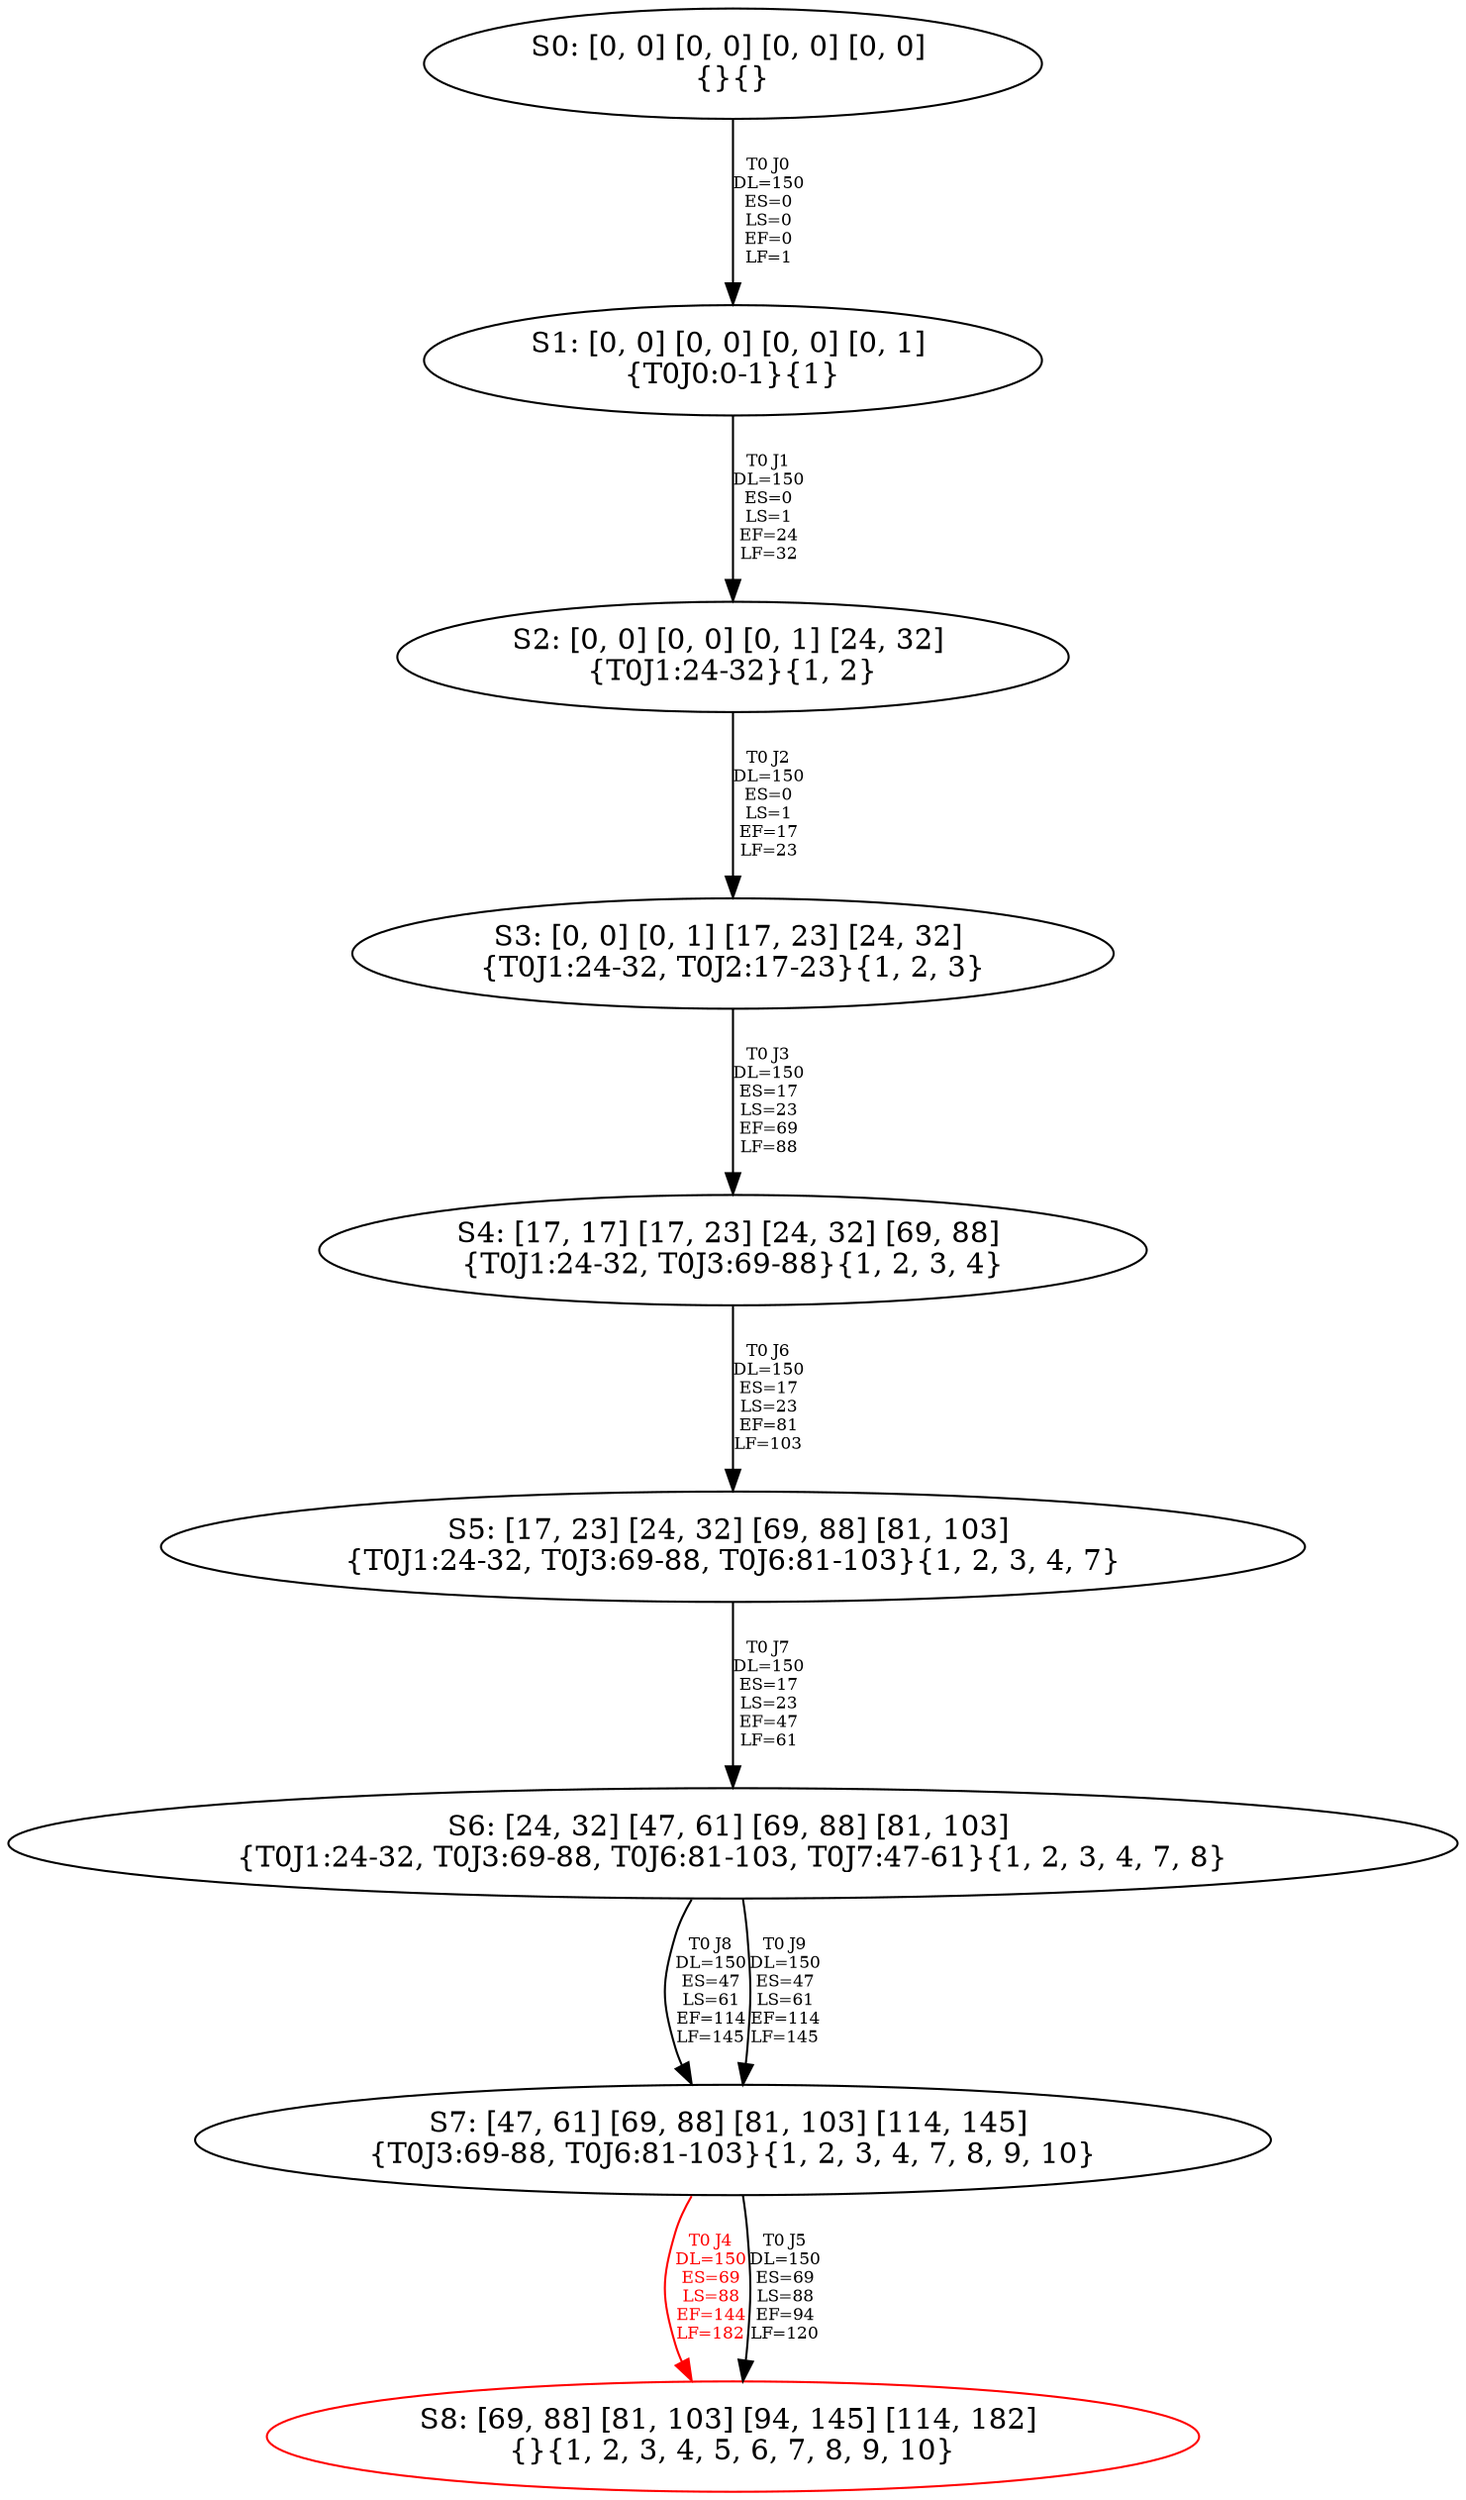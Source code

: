 digraph {
	S0[label="S0: [0, 0] [0, 0] [0, 0] [0, 0] \n{}{}"];
	S1[label="S1: [0, 0] [0, 0] [0, 0] [0, 1] \n{T0J0:0-1}{1}"];
	S2[label="S2: [0, 0] [0, 0] [0, 1] [24, 32] \n{T0J1:24-32}{1, 2}"];
	S3[label="S3: [0, 0] [0, 1] [17, 23] [24, 32] \n{T0J1:24-32, T0J2:17-23}{1, 2, 3}"];
	S4[label="S4: [17, 17] [17, 23] [24, 32] [69, 88] \n{T0J1:24-32, T0J3:69-88}{1, 2, 3, 4}"];
	S5[label="S5: [17, 23] [24, 32] [69, 88] [81, 103] \n{T0J1:24-32, T0J3:69-88, T0J6:81-103}{1, 2, 3, 4, 7}"];
	S6[label="S6: [24, 32] [47, 61] [69, 88] [81, 103] \n{T0J1:24-32, T0J3:69-88, T0J6:81-103, T0J7:47-61}{1, 2, 3, 4, 7, 8}"];
	S7[label="S7: [47, 61] [69, 88] [81, 103] [114, 145] \n{T0J3:69-88, T0J6:81-103}{1, 2, 3, 4, 7, 8, 9, 10}"];
	S8[label="S8: [69, 88] [81, 103] [94, 145] [114, 182] \n{}{1, 2, 3, 4, 5, 6, 7, 8, 9, 10}"];
	S0 -> S1[label="T0 J0\nDL=150\nES=0\nLS=0\nEF=0\nLF=1",fontsize=8];
	S1 -> S2[label="T0 J1\nDL=150\nES=0\nLS=1\nEF=24\nLF=32",fontsize=8];
	S2 -> S3[label="T0 J2\nDL=150\nES=0\nLS=1\nEF=17\nLF=23",fontsize=8];
	S3 -> S4[label="T0 J3\nDL=150\nES=17\nLS=23\nEF=69\nLF=88",fontsize=8];
	S4 -> S5[label="T0 J6\nDL=150\nES=17\nLS=23\nEF=81\nLF=103",fontsize=8];
	S5 -> S6[label="T0 J7\nDL=150\nES=17\nLS=23\nEF=47\nLF=61",fontsize=8];
	S6 -> S7[label="T0 J8\nDL=150\nES=47\nLS=61\nEF=114\nLF=145",fontsize=8];
	S6 -> S7[label="T0 J9\nDL=150\nES=47\nLS=61\nEF=114\nLF=145",fontsize=8];
	S7 -> S8[label="T0 J4\nDL=150\nES=69\nLS=88\nEF=144\nLF=182",color=Red,fontcolor=Red,fontsize=8];
S8[color=Red];
	S7 -> S8[label="T0 J5\nDL=150\nES=69\nLS=88\nEF=94\nLF=120",fontsize=8];
}
